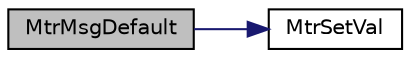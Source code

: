 digraph "MtrMsgDefault"
{
  edge [fontname="Helvetica",fontsize="10",labelfontname="Helvetica",labelfontsize="10"];
  node [fontname="Helvetica",fontsize="10",shape=record];
  rankdir="LR";
  Node1 [label="MtrMsgDefault",height=0.2,width=0.4,color="black", fillcolor="grey75", style="filled", fontcolor="black"];
  Node1 -> Node2 [color="midnightblue",fontsize="10",style="solid",fontname="Helvetica"];
  Node2 [label="MtrSetVal",height=0.2,width=0.4,color="black", fillcolor="white", style="filled",URL="$_meter_8c.html#a7765045c058ef548d1e9d2285646938e"];
}
